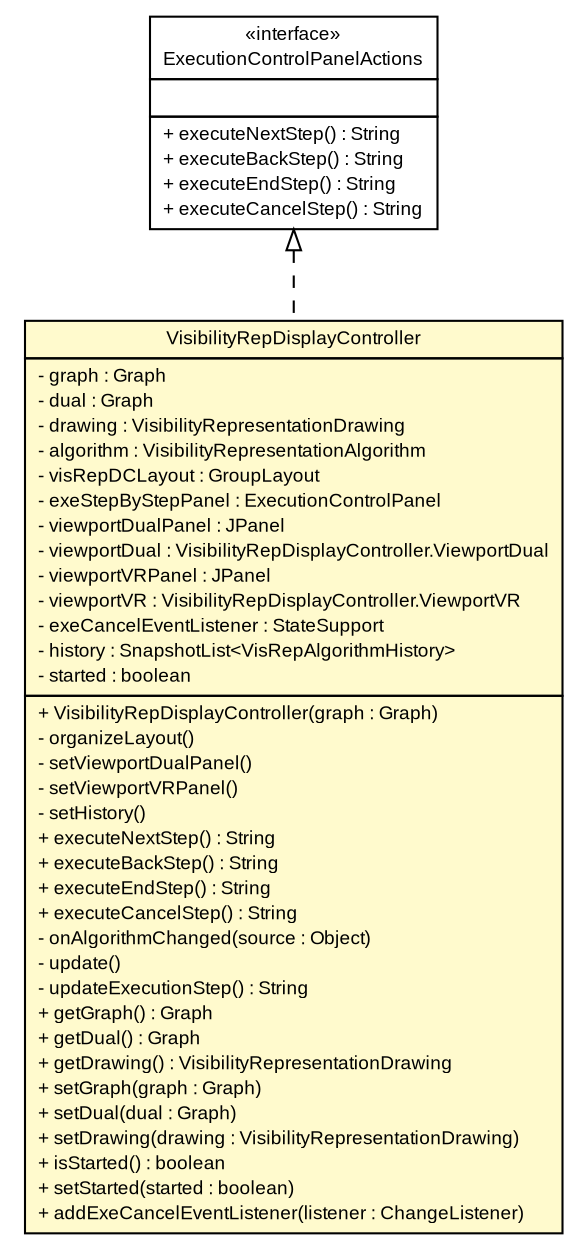 #!/usr/local/bin/dot
#
# Class diagram 
# Generated by UMLGraph version R5_6 (http://www.umlgraph.org/)
#

digraph G {
	edge [fontname="arial",fontsize=10,labelfontname="arial",labelfontsize=10];
	node [fontname="arial",fontsize=10,shape=plaintext];
	nodesep=0.25;
	ranksep=0.5;
	// pfc.controllers.algorithms.VisibilityRepDisplayController
	c17150 [label=<<table title="pfc.controllers.algorithms.VisibilityRepDisplayController" border="0" cellborder="1" cellspacing="0" cellpadding="2" port="p" bgcolor="lemonChiffon" href="./VisibilityRepDisplayController.html">
		<tr><td><table border="0" cellspacing="0" cellpadding="1">
<tr><td align="center" balign="center"> VisibilityRepDisplayController </td></tr>
		</table></td></tr>
		<tr><td><table border="0" cellspacing="0" cellpadding="1">
<tr><td align="left" balign="left"> - graph : Graph </td></tr>
<tr><td align="left" balign="left"> - dual : Graph </td></tr>
<tr><td align="left" balign="left"> - drawing : VisibilityRepresentationDrawing </td></tr>
<tr><td align="left" balign="left"> - algorithm : VisibilityRepresentationAlgorithm </td></tr>
<tr><td align="left" balign="left"> - visRepDCLayout : GroupLayout </td></tr>
<tr><td align="left" balign="left"> - exeStepByStepPanel : ExecutionControlPanel </td></tr>
<tr><td align="left" balign="left"> - viewportDualPanel : JPanel </td></tr>
<tr><td align="left" balign="left"> - viewportDual : VisibilityRepDisplayController.ViewportDual </td></tr>
<tr><td align="left" balign="left"> - viewportVRPanel : JPanel </td></tr>
<tr><td align="left" balign="left"> - viewportVR : VisibilityRepDisplayController.ViewportVR </td></tr>
<tr><td align="left" balign="left"> - exeCancelEventListener : StateSupport </td></tr>
<tr><td align="left" balign="left"> - history : SnapshotList&lt;VisRepAlgorithmHistory&gt; </td></tr>
<tr><td align="left" balign="left"> - started : boolean </td></tr>
		</table></td></tr>
		<tr><td><table border="0" cellspacing="0" cellpadding="1">
<tr><td align="left" balign="left"> + VisibilityRepDisplayController(graph : Graph) </td></tr>
<tr><td align="left" balign="left"> - organizeLayout() </td></tr>
<tr><td align="left" balign="left"> - setViewportDualPanel() </td></tr>
<tr><td align="left" balign="left"> - setViewportVRPanel() </td></tr>
<tr><td align="left" balign="left"> - setHistory() </td></tr>
<tr><td align="left" balign="left"> + executeNextStep() : String </td></tr>
<tr><td align="left" balign="left"> + executeBackStep() : String </td></tr>
<tr><td align="left" balign="left"> + executeEndStep() : String </td></tr>
<tr><td align="left" balign="left"> + executeCancelStep() : String </td></tr>
<tr><td align="left" balign="left"> - onAlgorithmChanged(source : Object) </td></tr>
<tr><td align="left" balign="left"> - update() </td></tr>
<tr><td align="left" balign="left"> - updateExecutionStep() : String </td></tr>
<tr><td align="left" balign="left"> + getGraph() : Graph </td></tr>
<tr><td align="left" balign="left"> + getDual() : Graph </td></tr>
<tr><td align="left" balign="left"> + getDrawing() : VisibilityRepresentationDrawing </td></tr>
<tr><td align="left" balign="left"> + setGraph(graph : Graph) </td></tr>
<tr><td align="left" balign="left"> + setDual(dual : Graph) </td></tr>
<tr><td align="left" balign="left"> + setDrawing(drawing : VisibilityRepresentationDrawing) </td></tr>
<tr><td align="left" balign="left"> + isStarted() : boolean </td></tr>
<tr><td align="left" balign="left"> + setStarted(started : boolean) </td></tr>
<tr><td align="left" balign="left"> + addExeCancelEventListener(listener : ChangeListener) </td></tr>
		</table></td></tr>
		</table>>, URL="./VisibilityRepDisplayController.html", fontname="arial", fontcolor="black", fontsize=9.0];
	// pfc.controllers.algorithms.ExecutionControlPanelActions
	c17163 [label=<<table title="pfc.controllers.algorithms.ExecutionControlPanelActions" border="0" cellborder="1" cellspacing="0" cellpadding="2" port="p" href="./ExecutionControlPanelActions.html">
		<tr><td><table border="0" cellspacing="0" cellpadding="1">
<tr><td align="center" balign="center"> &#171;interface&#187; </td></tr>
<tr><td align="center" balign="center"> ExecutionControlPanelActions </td></tr>
		</table></td></tr>
		<tr><td><table border="0" cellspacing="0" cellpadding="1">
<tr><td align="left" balign="left">  </td></tr>
		</table></td></tr>
		<tr><td><table border="0" cellspacing="0" cellpadding="1">
<tr><td align="left" balign="left"> + executeNextStep() : String </td></tr>
<tr><td align="left" balign="left"> + executeBackStep() : String </td></tr>
<tr><td align="left" balign="left"> + executeEndStep() : String </td></tr>
<tr><td align="left" balign="left"> + executeCancelStep() : String </td></tr>
		</table></td></tr>
		</table>>, URL="./ExecutionControlPanelActions.html", fontname="arial", fontcolor="black", fontsize=9.0];
	//pfc.controllers.algorithms.VisibilityRepDisplayController implements pfc.controllers.algorithms.ExecutionControlPanelActions
	c17163:p -> c17150:p [dir=back,arrowtail=empty,style=dashed];
}


